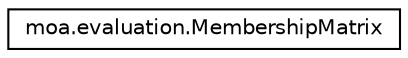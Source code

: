 digraph G
{
  edge [fontname="Helvetica",fontsize="10",labelfontname="Helvetica",labelfontsize="10"];
  node [fontname="Helvetica",fontsize="10",shape=record];
  rankdir=LR;
  Node1 [label="moa.evaluation.MembershipMatrix",height=0.2,width=0.4,color="black", fillcolor="white", style="filled",URL="$classmoa_1_1evaluation_1_1MembershipMatrix.html"];
}

